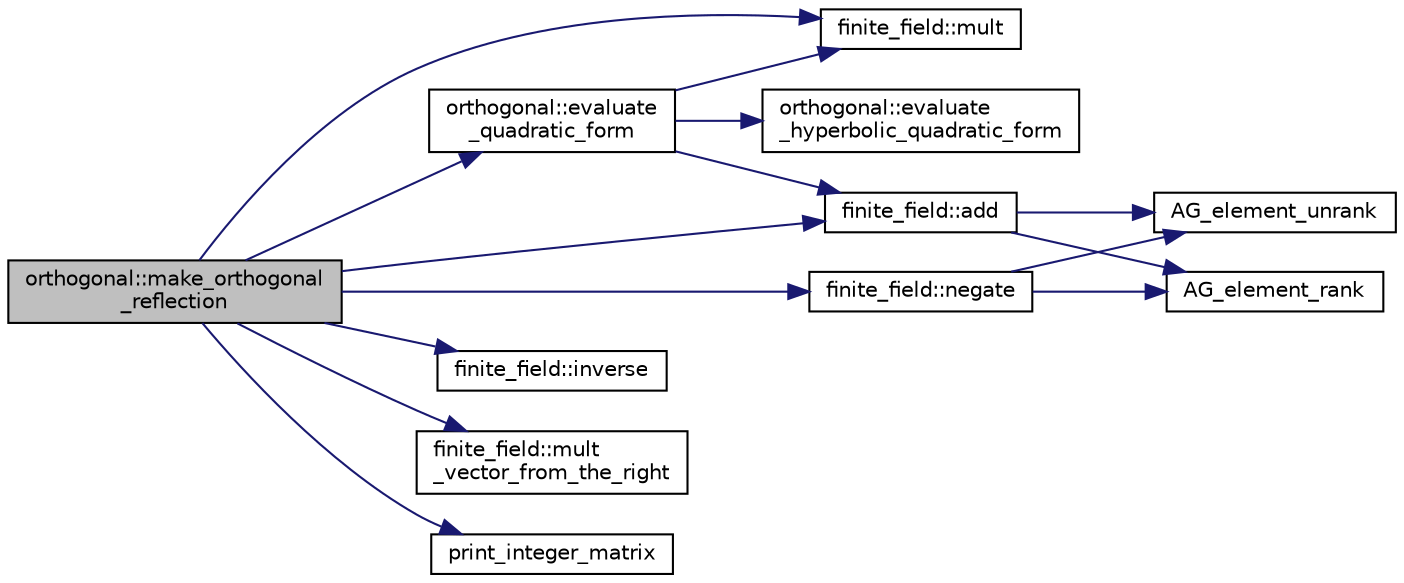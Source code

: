 digraph "orthogonal::make_orthogonal_reflection"
{
  edge [fontname="Helvetica",fontsize="10",labelfontname="Helvetica",labelfontsize="10"];
  node [fontname="Helvetica",fontsize="10",shape=record];
  rankdir="LR";
  Node11885 [label="orthogonal::make_orthogonal\l_reflection",height=0.2,width=0.4,color="black", fillcolor="grey75", style="filled", fontcolor="black"];
  Node11885 -> Node11886 [color="midnightblue",fontsize="10",style="solid",fontname="Helvetica"];
  Node11886 [label="orthogonal::evaluate\l_quadratic_form",height=0.2,width=0.4,color="black", fillcolor="white", style="filled",URL="$d7/daa/classorthogonal.html#ad1654c2024a7cd213942ee1d0acdb82a"];
  Node11886 -> Node11887 [color="midnightblue",fontsize="10",style="solid",fontname="Helvetica"];
  Node11887 [label="orthogonal::evaluate\l_hyperbolic_quadratic_form",height=0.2,width=0.4,color="black", fillcolor="white", style="filled",URL="$d7/daa/classorthogonal.html#a4c5c5908326e2f17d3addecbe2ba9d18"];
  Node11886 -> Node11888 [color="midnightblue",fontsize="10",style="solid",fontname="Helvetica"];
  Node11888 [label="finite_field::mult",height=0.2,width=0.4,color="black", fillcolor="white", style="filled",URL="$df/d5a/classfinite__field.html#a24fb5917aa6d4d656fd855b7f44a13b0"];
  Node11886 -> Node11889 [color="midnightblue",fontsize="10",style="solid",fontname="Helvetica"];
  Node11889 [label="finite_field::add",height=0.2,width=0.4,color="black", fillcolor="white", style="filled",URL="$df/d5a/classfinite__field.html#a8f12328a27500f3c7be0c849ebbc9d14"];
  Node11889 -> Node11890 [color="midnightblue",fontsize="10",style="solid",fontname="Helvetica"];
  Node11890 [label="AG_element_unrank",height=0.2,width=0.4,color="black", fillcolor="white", style="filled",URL="$d4/d67/geometry_8h.html#a4a33b86c87b2879b97cfa1327abe2885"];
  Node11889 -> Node11891 [color="midnightblue",fontsize="10",style="solid",fontname="Helvetica"];
  Node11891 [label="AG_element_rank",height=0.2,width=0.4,color="black", fillcolor="white", style="filled",URL="$d4/d67/geometry_8h.html#ab2ac908d07dd8038fd996e26bdc75c17"];
  Node11885 -> Node11892 [color="midnightblue",fontsize="10",style="solid",fontname="Helvetica"];
  Node11892 [label="finite_field::inverse",height=0.2,width=0.4,color="black", fillcolor="white", style="filled",URL="$df/d5a/classfinite__field.html#a69f2a12c01e70b7ce2d115c5221c9cdd"];
  Node11885 -> Node11893 [color="midnightblue",fontsize="10",style="solid",fontname="Helvetica"];
  Node11893 [label="finite_field::negate",height=0.2,width=0.4,color="black", fillcolor="white", style="filled",URL="$df/d5a/classfinite__field.html#aa9d798298f25d4a9262b5bc5f1733e31"];
  Node11893 -> Node11890 [color="midnightblue",fontsize="10",style="solid",fontname="Helvetica"];
  Node11893 -> Node11891 [color="midnightblue",fontsize="10",style="solid",fontname="Helvetica"];
  Node11885 -> Node11894 [color="midnightblue",fontsize="10",style="solid",fontname="Helvetica"];
  Node11894 [label="finite_field::mult\l_vector_from_the_right",height=0.2,width=0.4,color="black", fillcolor="white", style="filled",URL="$df/d5a/classfinite__field.html#a7a6de59441b867aac84f3f0c711a851a"];
  Node11885 -> Node11888 [color="midnightblue",fontsize="10",style="solid",fontname="Helvetica"];
  Node11885 -> Node11889 [color="midnightblue",fontsize="10",style="solid",fontname="Helvetica"];
  Node11885 -> Node11895 [color="midnightblue",fontsize="10",style="solid",fontname="Helvetica"];
  Node11895 [label="print_integer_matrix",height=0.2,width=0.4,color="black", fillcolor="white", style="filled",URL="$d5/db4/io__and__os_8h.html#ab4d187a9b89a64102b971201b789b653"];
}

